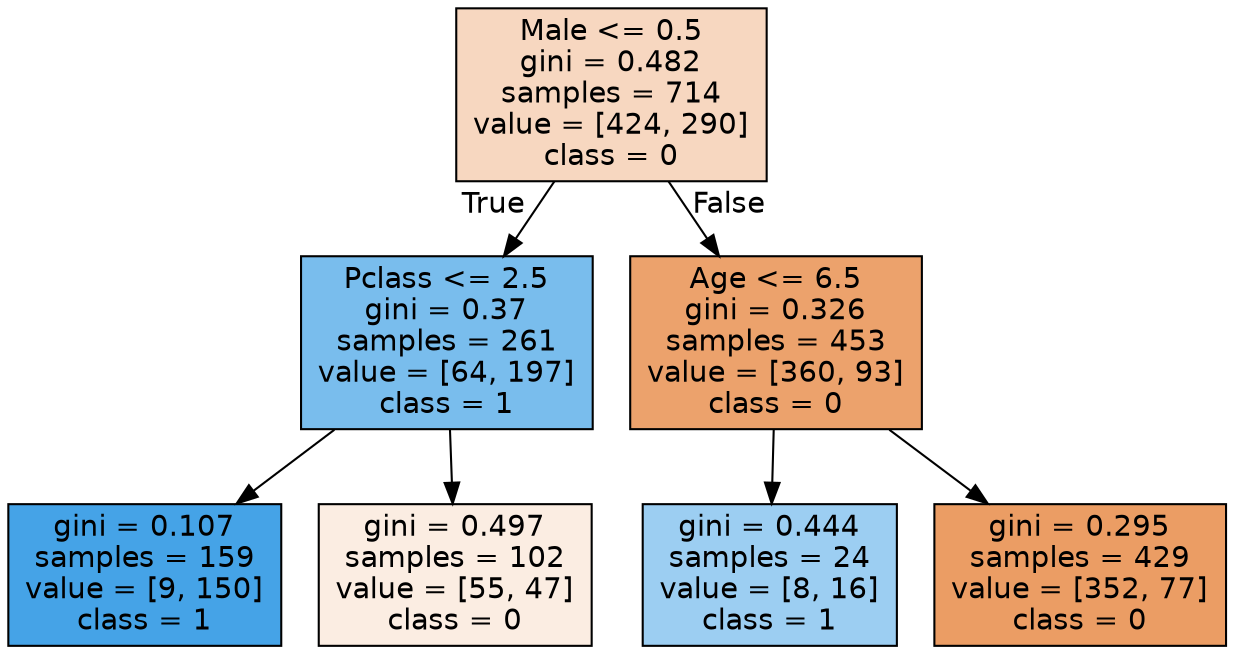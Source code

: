 digraph Tree {
node [shape=box, style="filled", color="black", fontname="helvetica"] ;
edge [fontname="helvetica"] ;
0 [label="Male <= 0.5\ngini = 0.482\nsamples = 714\nvalue = [424, 290]\nclass = 0", fillcolor="#f7d7c0"] ;
1 [label="Pclass <= 2.5\ngini = 0.37\nsamples = 261\nvalue = [64, 197]\nclass = 1", fillcolor="#79bded"] ;
0 -> 1 [labeldistance=2.5, labelangle=45, headlabel="True"] ;
2 [label="gini = 0.107\nsamples = 159\nvalue = [9, 150]\nclass = 1", fillcolor="#45a3e7"] ;
1 -> 2 ;
3 [label="gini = 0.497\nsamples = 102\nvalue = [55, 47]\nclass = 0", fillcolor="#fbede2"] ;
1 -> 3 ;
4 [label="Age <= 6.5\ngini = 0.326\nsamples = 453\nvalue = [360, 93]\nclass = 0", fillcolor="#eca26c"] ;
0 -> 4 [labeldistance=2.5, labelangle=-45, headlabel="False"] ;
5 [label="gini = 0.444\nsamples = 24\nvalue = [8, 16]\nclass = 1", fillcolor="#9ccef2"] ;
4 -> 5 ;
6 [label="gini = 0.295\nsamples = 429\nvalue = [352, 77]\nclass = 0", fillcolor="#eb9d64"] ;
4 -> 6 ;
}
